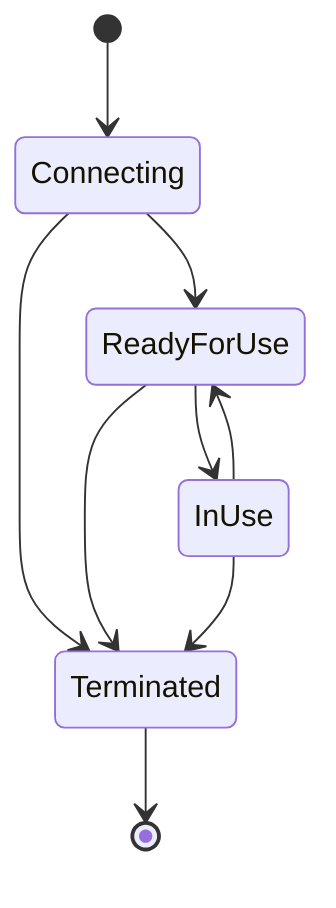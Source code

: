 stateDiagram-v2

[*] --> Connecting
Connecting --> ReadyForUse
ReadyForUse --> InUse
InUse --> ReadyForUse
Connecting --> Terminated
ReadyForUse --> Terminated
InUse --> Terminated
Terminated --> [*]